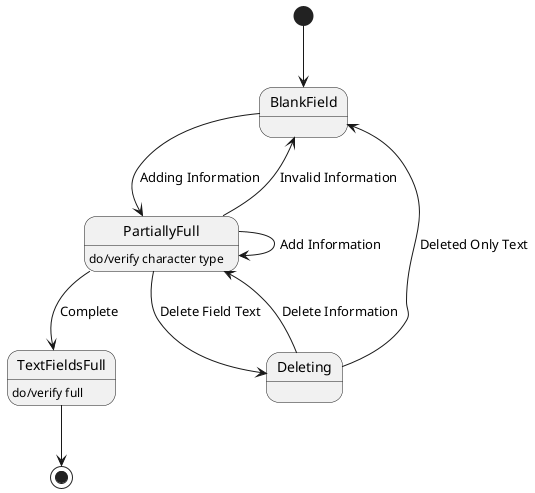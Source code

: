 @startuml
[*] --> BlankField
BlankField --> PartiallyFull : Adding Information
PartiallyFull --> BlankField : Invalid Information
PartiallyFull --> PartiallyFull : Add Information
PartiallyFull --> TextFieldsFull : Complete
PartiallyFull --> Deleting : Delete Field Text
Deleting --> PartiallyFull : Delete Information
Deleting --> BlankField : Deleted Only Text
TextFieldsFull --> [*]
PartiallyFull : do/verify character type
TextFieldsFull : do/verify full
@enduml